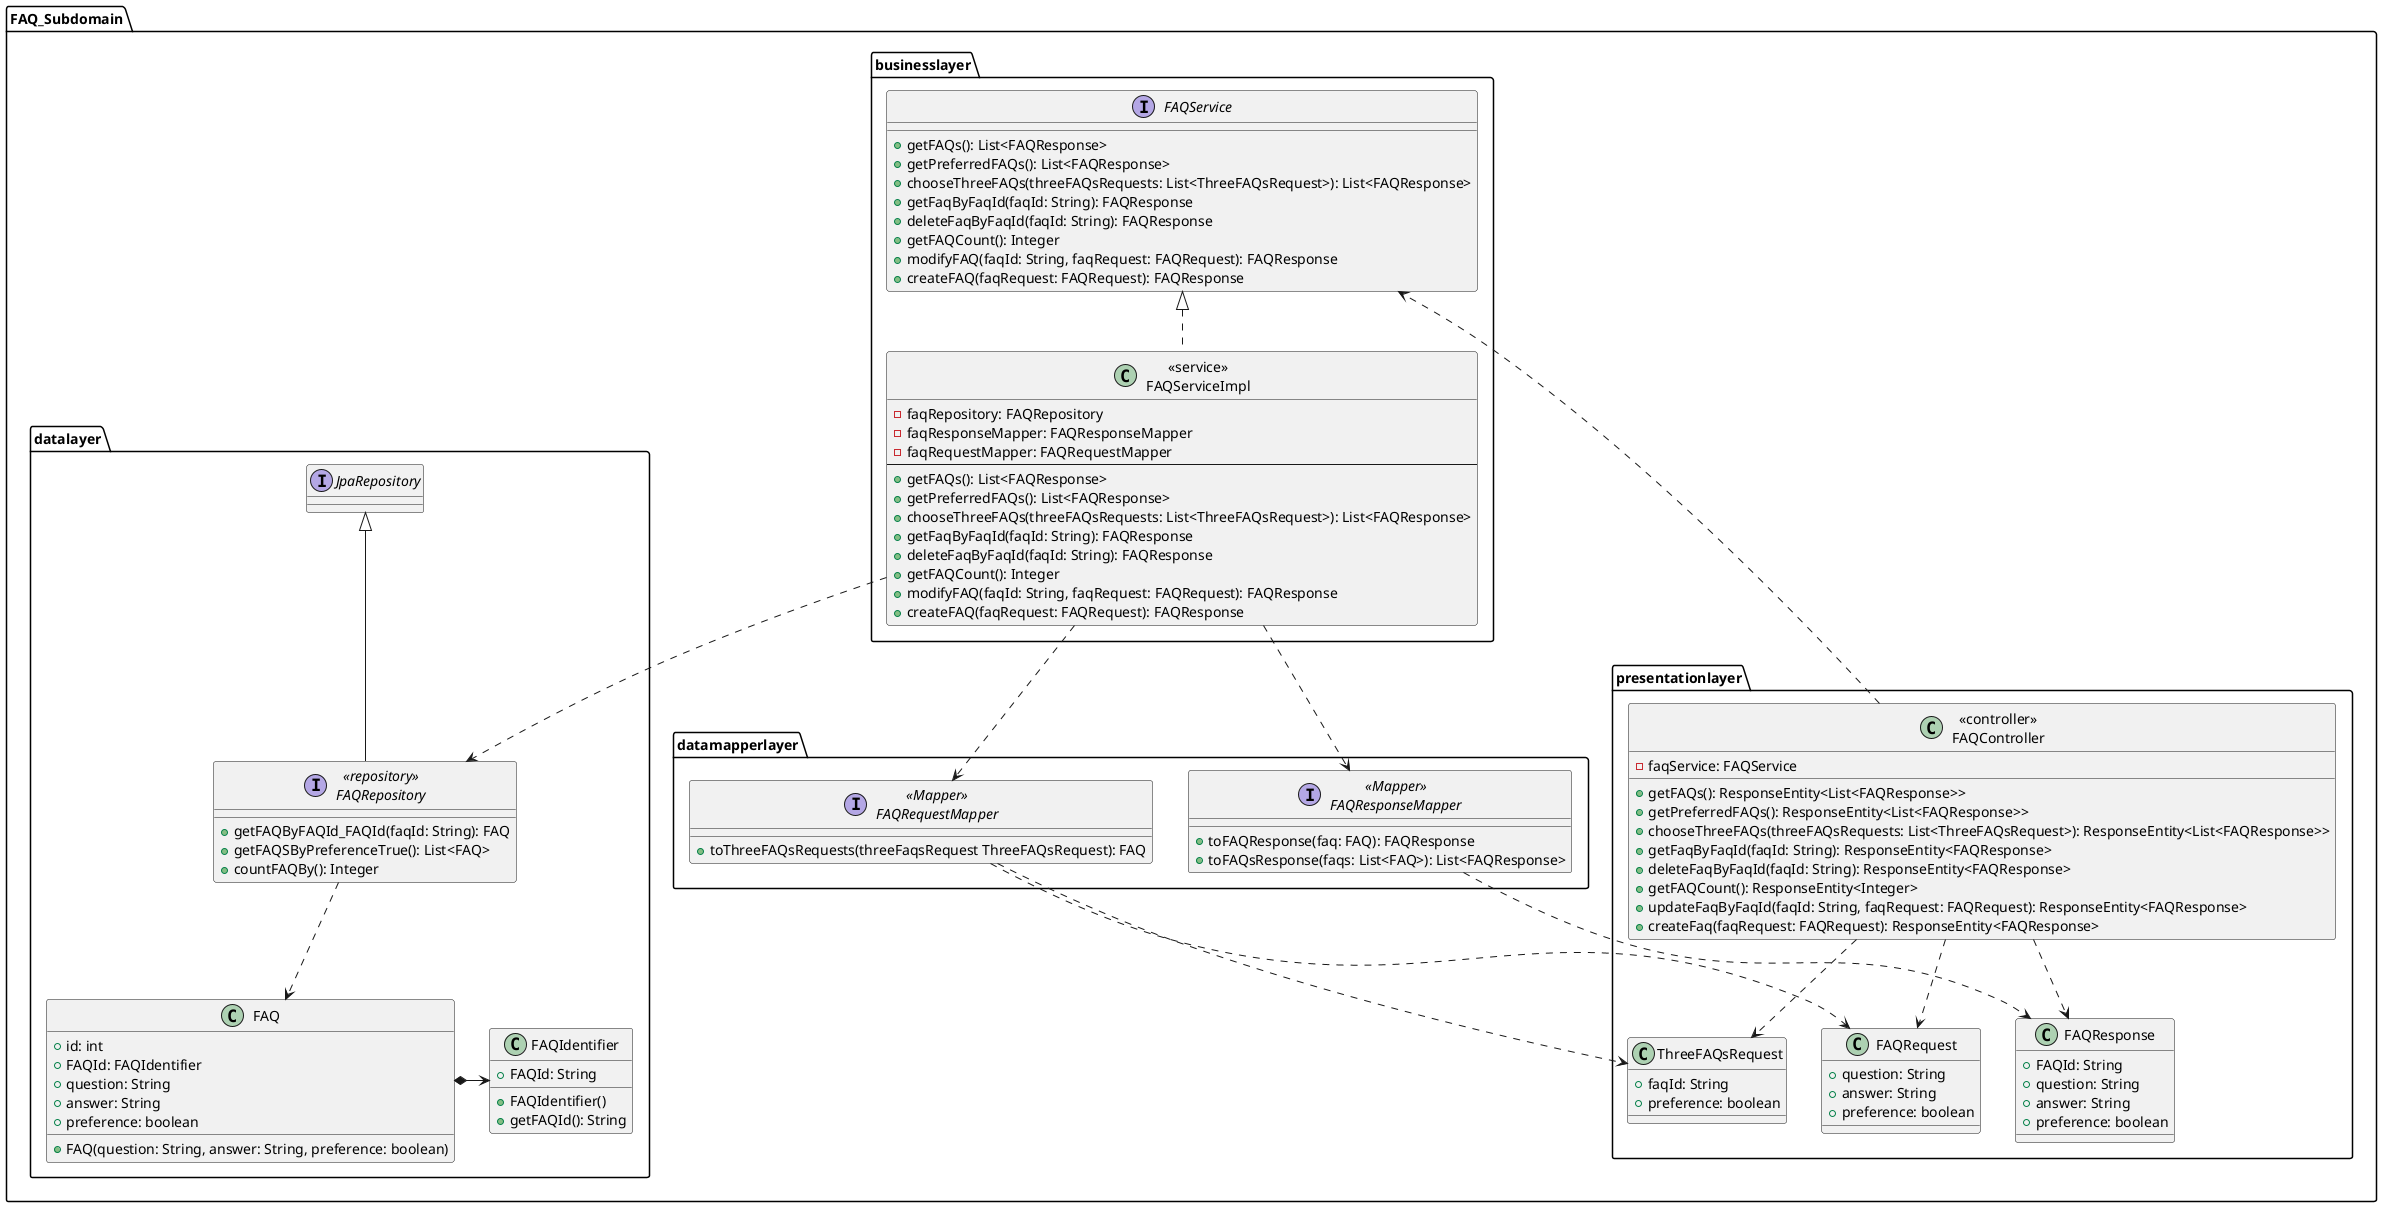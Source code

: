 @startuml

package "FAQ_Subdomain"{
    package "presentationlayer" {
        class "<<controller>>\nFAQController" as FAQController {
            - faqService: FAQService
            + getFAQs(): ResponseEntity<List<FAQResponse>>
            + getPreferredFAQs(): ResponseEntity<List<FAQResponse>>
            + chooseThreeFAQs(threeFAQsRequests: List<ThreeFAQsRequest>): ResponseEntity<List<FAQResponse>>
            + getFaqByFaqId(faqId: String): ResponseEntity<FAQResponse>
            + deleteFaqByFaqId(faqId: String): ResponseEntity<FAQResponse>
            + getFAQCount(): ResponseEntity<Integer>
            + updateFaqByFaqId(faqId: String, faqRequest: FAQRequest): ResponseEntity<FAQResponse>
            + createFaq(faqRequest: FAQRequest): ResponseEntity<FAQResponse>
        }
        class "FAQRequest" as FAQRequest {
            + question: String
            + answer: String
            + preference: boolean
        }
        class "ThreeFAQsRequest" as ThreeFAQsRequest {
            + faqId: String
            + preference: boolean
        }
        class "FAQResponse" as FAQResponse {
            + FAQId: String
            + question: String
            + answer: String
            + preference: boolean
        }
    }

    package "businesslayer" {
         interface "FAQService" as FAQService {
            + getFAQs(): List<FAQResponse>
            + getPreferredFAQs(): List<FAQResponse>
            + chooseThreeFAQs(threeFAQsRequests: List<ThreeFAQsRequest>): List<FAQResponse>
            + getFaqByFaqId(faqId: String): FAQResponse
            + deleteFaqByFaqId(faqId: String): FAQResponse
            + getFAQCount(): Integer
            + modifyFAQ(faqId: String, faqRequest: FAQRequest): FAQResponse
            + createFAQ(faqRequest: FAQRequest): FAQResponse
         }

         class "<<service>>\nFAQServiceImpl" as FAQServiceImpl {
            - faqRepository: FAQRepository
            - faqResponseMapper: FAQResponseMapper
            - faqRequestMapper: FAQRequestMapper
            --
            + getFAQs(): List<FAQResponse>
            + getPreferredFAQs(): List<FAQResponse>
            + chooseThreeFAQs(threeFAQsRequests: List<ThreeFAQsRequest>): List<FAQResponse>
            + getFaqByFaqId(faqId: String): FAQResponse
            + deleteFaqByFaqId(faqId: String): FAQResponse
            + getFAQCount(): Integer
            + modifyFAQ(faqId: String, faqRequest: FAQRequest): FAQResponse
            + createFAQ(faqRequest: FAQRequest): FAQResponse
         }
         class FAQServiceImpl implements FAQService
    }

    package "datalayer" {
        interface "<<repository>>\nFAQRepository" as FAQRepository {
            + getFAQByFAQId_FAQId(faqId: String): FAQ
            + getFAQSByPreferenceTrue(): List<FAQ>
            + countFAQBy(): Integer
        }

        class "FAQIdentifier" as FAQIdentifier {
            + FAQId: String
            + FAQIdentifier()
            + getFAQId(): String
        }

        class "FAQ" as FAQ {
            + id: int
            + FAQId: FAQIdentifier
            + question: String
            + answer: String
            + preference: boolean
            + FAQ(question: String, answer: String, preference: boolean)
        }
        interface FAQRepository extends JpaRepository
    }

    package "datamapperlayer" {
        interface "<<Mapper>>\nFAQResponseMapper" as FAQResponseMapper {
            + toFAQResponse(faq: FAQ): FAQResponse
            + toFAQsResponse(faqs: List<FAQ>): List<FAQResponse>
        }
        interface "<<Mapper>>\nFAQRequestMapper" as FAQRequestMapper {
            + toThreeFAQsRequests(threeFaqsRequest ThreeFAQsRequest): FAQ
        }
    }

}

FAQController ..> FAQService

FAQController ..> FAQRequest
FAQController ..> ThreeFAQsRequest
FAQController ..> FAQResponse

FAQServiceImpl..> FAQRepository
FAQServiceImpl..> FAQResponseMapper
FAQServiceImpl..> FAQRequestMapper

FAQRepository ..> FAQ

FAQRequestMapper ..> FAQRequest

FAQRequestMapper ..> ThreeFAQsRequest
FAQResponseMapper ..> FAQResponse

FAQ *-> FAQIdentifier

@enduml